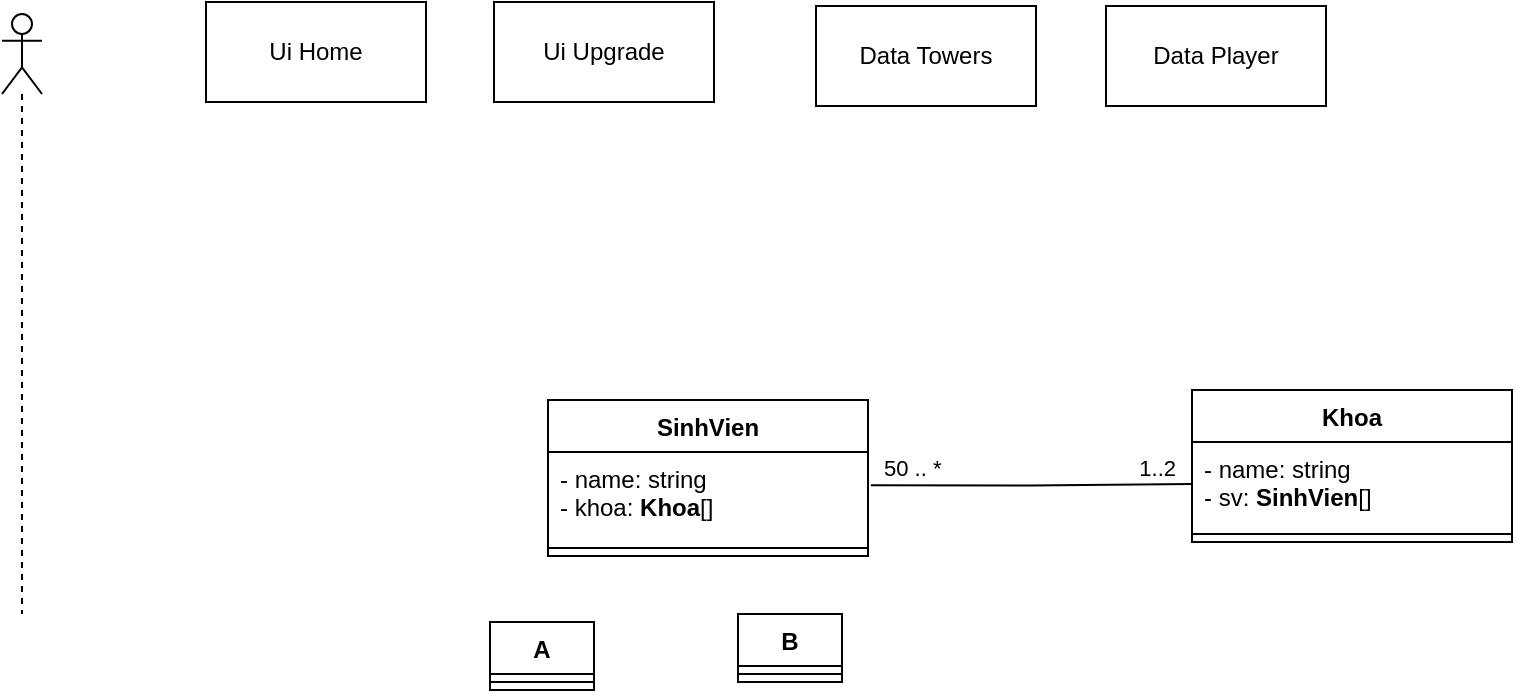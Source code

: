 <mxfile version="24.4.0" type="device">
  <diagram name="Page-1" id="2YBvvXClWsGukQMizWep">
    <mxGraphModel dx="1124" dy="434" grid="0" gridSize="10" guides="1" tooltips="1" connect="1" arrows="1" fold="1" page="0" pageScale="1" pageWidth="850" pageHeight="1100" math="0" shadow="0">
      <root>
        <mxCell id="0" />
        <mxCell id="1" parent="0" />
        <mxCell id="sfjG-DWCoehXRHjB1xbL-2" value="" style="shape=umlLifeline;perimeter=lifelinePerimeter;whiteSpace=wrap;html=1;container=1;dropTarget=0;collapsible=0;recursiveResize=0;outlineConnect=0;portConstraint=eastwest;newEdgeStyle={&quot;curved&quot;:0,&quot;rounded&quot;:0};participant=umlActor;" parent="1" vertex="1">
          <mxGeometry x="-33" y="51" width="20" height="300" as="geometry" />
        </mxCell>
        <mxCell id="sfjG-DWCoehXRHjB1xbL-3" value="Ui Home" style="html=1;whiteSpace=wrap;" parent="1" vertex="1">
          <mxGeometry x="69" y="45" width="110" height="50" as="geometry" />
        </mxCell>
        <mxCell id="sfjG-DWCoehXRHjB1xbL-4" value="Ui Upgrade" style="html=1;whiteSpace=wrap;" parent="1" vertex="1">
          <mxGeometry x="213" y="45" width="110" height="50" as="geometry" />
        </mxCell>
        <mxCell id="sfjG-DWCoehXRHjB1xbL-5" value="Data Towers" style="html=1;whiteSpace=wrap;" parent="1" vertex="1">
          <mxGeometry x="374" y="47" width="110" height="50" as="geometry" />
        </mxCell>
        <mxCell id="sfjG-DWCoehXRHjB1xbL-6" value="Data Player" style="html=1;whiteSpace=wrap;" parent="1" vertex="1">
          <mxGeometry x="519" y="47" width="110" height="50" as="geometry" />
        </mxCell>
        <mxCell id="COekbV6cKCHazgMAHIfr-1" value="A" style="swimlane;fontStyle=1;align=center;verticalAlign=top;childLayout=stackLayout;horizontal=1;startSize=26;horizontalStack=0;resizeParent=1;resizeParentMax=0;resizeLast=0;collapsible=1;marginBottom=0;whiteSpace=wrap;html=1;" vertex="1" parent="1">
          <mxGeometry x="211" y="355" width="52" height="34" as="geometry" />
        </mxCell>
        <mxCell id="COekbV6cKCHazgMAHIfr-3" value="" style="line;strokeWidth=1;fillColor=none;align=left;verticalAlign=middle;spacingTop=-1;spacingLeft=3;spacingRight=3;rotatable=0;labelPosition=right;points=[];portConstraint=eastwest;strokeColor=inherit;" vertex="1" parent="COekbV6cKCHazgMAHIfr-1">
          <mxGeometry y="26" width="52" height="8" as="geometry" />
        </mxCell>
        <mxCell id="COekbV6cKCHazgMAHIfr-8" value="B" style="swimlane;fontStyle=1;align=center;verticalAlign=top;childLayout=stackLayout;horizontal=1;startSize=26;horizontalStack=0;resizeParent=1;resizeParentMax=0;resizeLast=0;collapsible=1;marginBottom=0;whiteSpace=wrap;html=1;" vertex="1" parent="1">
          <mxGeometry x="335" y="351" width="52" height="34" as="geometry" />
        </mxCell>
        <mxCell id="COekbV6cKCHazgMAHIfr-9" value="" style="line;strokeWidth=1;fillColor=none;align=left;verticalAlign=middle;spacingTop=-1;spacingLeft=3;spacingRight=3;rotatable=0;labelPosition=right;points=[];portConstraint=eastwest;strokeColor=inherit;" vertex="1" parent="COekbV6cKCHazgMAHIfr-8">
          <mxGeometry y="26" width="52" height="8" as="geometry" />
        </mxCell>
        <mxCell id="COekbV6cKCHazgMAHIfr-10" value="SinhVien" style="swimlane;fontStyle=1;align=center;verticalAlign=top;childLayout=stackLayout;horizontal=1;startSize=26;horizontalStack=0;resizeParent=1;resizeParentMax=0;resizeLast=0;collapsible=1;marginBottom=0;whiteSpace=wrap;html=1;" vertex="1" parent="1">
          <mxGeometry x="240" y="244" width="160" height="78" as="geometry" />
        </mxCell>
        <mxCell id="COekbV6cKCHazgMAHIfr-11" value="- name: string&lt;div&gt;- khoa:&amp;nbsp;&lt;b&gt;Khoa&lt;/b&gt;[]&lt;br&gt;&lt;/div&gt;" style="text;strokeColor=none;fillColor=none;align=left;verticalAlign=top;spacingLeft=4;spacingRight=4;overflow=hidden;rotatable=0;points=[[0,0.5],[1,0.5]];portConstraint=eastwest;whiteSpace=wrap;html=1;" vertex="1" parent="COekbV6cKCHazgMAHIfr-10">
          <mxGeometry y="26" width="160" height="44" as="geometry" />
        </mxCell>
        <mxCell id="COekbV6cKCHazgMAHIfr-12" value="" style="line;strokeWidth=1;fillColor=none;align=left;verticalAlign=middle;spacingTop=-1;spacingLeft=3;spacingRight=3;rotatable=0;labelPosition=right;points=[];portConstraint=eastwest;strokeColor=inherit;" vertex="1" parent="COekbV6cKCHazgMAHIfr-10">
          <mxGeometry y="70" width="160" height="8" as="geometry" />
        </mxCell>
        <mxCell id="COekbV6cKCHazgMAHIfr-14" value="Khoa" style="swimlane;fontStyle=1;align=center;verticalAlign=top;childLayout=stackLayout;horizontal=1;startSize=26;horizontalStack=0;resizeParent=1;resizeParentMax=0;resizeLast=0;collapsible=1;marginBottom=0;whiteSpace=wrap;html=1;" vertex="1" parent="1">
          <mxGeometry x="562" y="239" width="160" height="76" as="geometry" />
        </mxCell>
        <mxCell id="COekbV6cKCHazgMAHIfr-15" value="- name: string&lt;div&gt;- sv: &lt;b&gt;SinhVien&lt;/b&gt;[]&lt;/div&gt;" style="text;strokeColor=none;fillColor=none;align=left;verticalAlign=top;spacingLeft=4;spacingRight=4;overflow=hidden;rotatable=0;points=[[0,0.5],[1,0.5]];portConstraint=eastwest;whiteSpace=wrap;html=1;" vertex="1" parent="COekbV6cKCHazgMAHIfr-14">
          <mxGeometry y="26" width="160" height="42" as="geometry" />
        </mxCell>
        <mxCell id="COekbV6cKCHazgMAHIfr-16" value="" style="line;strokeWidth=1;fillColor=none;align=left;verticalAlign=middle;spacingTop=-1;spacingLeft=3;spacingRight=3;rotatable=0;labelPosition=right;points=[];portConstraint=eastwest;strokeColor=inherit;" vertex="1" parent="COekbV6cKCHazgMAHIfr-14">
          <mxGeometry y="68" width="160" height="8" as="geometry" />
        </mxCell>
        <mxCell id="COekbV6cKCHazgMAHIfr-19" value="" style="endArrow=none;html=1;edgeStyle=orthogonalEdgeStyle;rounded=0;entryX=0;entryY=0.5;entryDx=0;entryDy=0;exitX=1.009;exitY=0.379;exitDx=0;exitDy=0;exitPerimeter=0;" edge="1" parent="1" source="COekbV6cKCHazgMAHIfr-11" target="COekbV6cKCHazgMAHIfr-15">
          <mxGeometry relative="1" as="geometry">
            <mxPoint x="337" y="324" as="sourcePoint" />
            <mxPoint x="497" y="324" as="targetPoint" />
          </mxGeometry>
        </mxCell>
        <mxCell id="COekbV6cKCHazgMAHIfr-20" value="50 .. *" style="edgeLabel;resizable=0;html=1;align=left;verticalAlign=bottom;" connectable="0" vertex="1" parent="COekbV6cKCHazgMAHIfr-19">
          <mxGeometry x="-1" relative="1" as="geometry">
            <mxPoint x="5" as="offset" />
          </mxGeometry>
        </mxCell>
        <mxCell id="COekbV6cKCHazgMAHIfr-21" value="1..2" style="edgeLabel;resizable=0;html=1;align=right;verticalAlign=bottom;" connectable="0" vertex="1" parent="COekbV6cKCHazgMAHIfr-19">
          <mxGeometry x="1" relative="1" as="geometry">
            <mxPoint x="-8" as="offset" />
          </mxGeometry>
        </mxCell>
      </root>
    </mxGraphModel>
  </diagram>
</mxfile>
